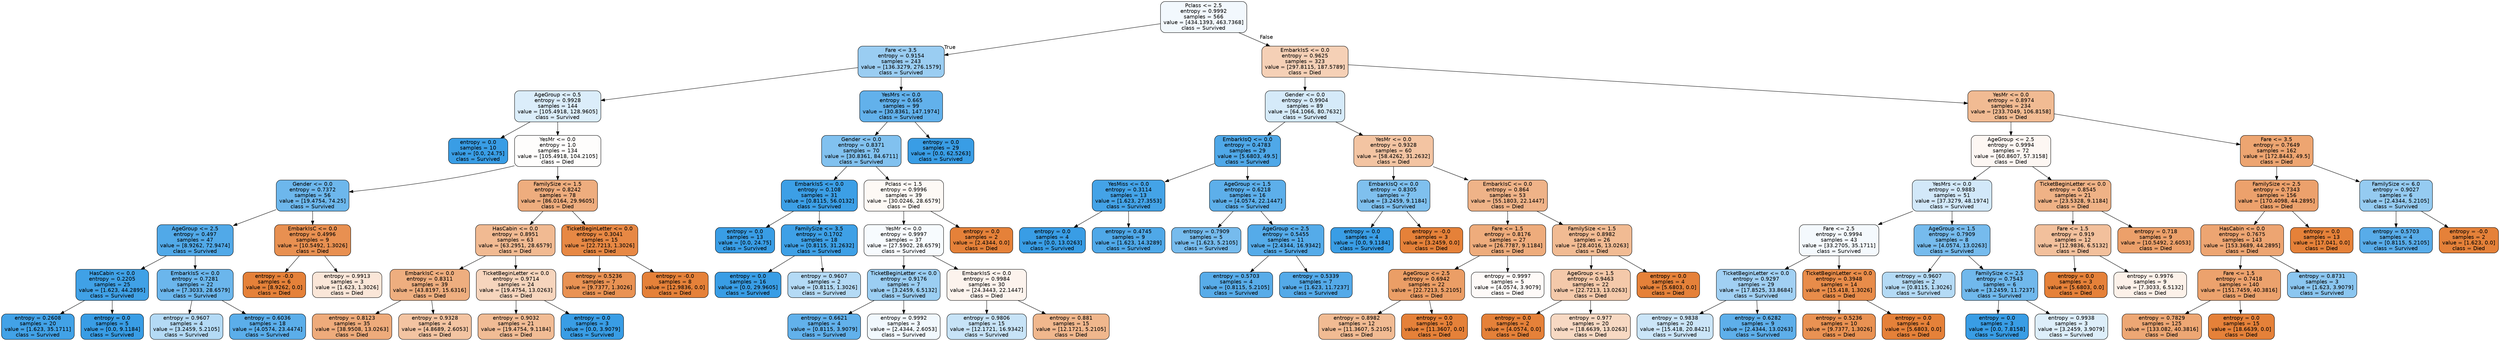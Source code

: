 digraph Tree {
node [shape=box, style="filled, rounded", color="black", fontname=helvetica] ;
edge [fontname=helvetica] ;
0 [label="Pclass <= 2.5\nentropy = 0.9992\nsamples = 566\nvalue = [434.1393, 463.7368]\nclass = Survived", fillcolor="#399de510"] ;
1 [label="Fare <= 3.5\nentropy = 0.9154\nsamples = 243\nvalue = [136.3279, 276.1579]\nclass = Survived", fillcolor="#399de581"] ;
0 -> 1 [labeldistance=2.5, labelangle=45, headlabel="True"] ;
2 [label="AgeGroup <= 0.5\nentropy = 0.9928\nsamples = 144\nvalue = [105.4918, 128.9605]\nclass = Survived", fillcolor="#399de52e"] ;
1 -> 2 ;
3 [label="entropy = 0.0\nsamples = 10\nvalue = [0.0, 24.75]\nclass = Survived", fillcolor="#399de5ff"] ;
2 -> 3 ;
4 [label="YesMr <= 0.0\nentropy = 1.0\nsamples = 134\nvalue = [105.4918, 104.2105]\nclass = Died", fillcolor="#e5813903"] ;
2 -> 4 ;
5 [label="Gender <= 0.0\nentropy = 0.7372\nsamples = 56\nvalue = [19.4754, 74.25]\nclass = Survived", fillcolor="#399de5bc"] ;
4 -> 5 ;
6 [label="AgeGroup <= 2.5\nentropy = 0.497\nsamples = 47\nvalue = [8.9262, 72.9474]\nclass = Survived", fillcolor="#399de5e0"] ;
5 -> 6 ;
7 [label="HasCabin <= 0.0\nentropy = 0.2205\nsamples = 25\nvalue = [1.623, 44.2895]\nclass = Survived", fillcolor="#399de5f6"] ;
6 -> 7 ;
8 [label="entropy = 0.2608\nsamples = 20\nvalue = [1.623, 35.1711]\nclass = Survived", fillcolor="#399de5f3"] ;
7 -> 8 ;
9 [label="entropy = 0.0\nsamples = 5\nvalue = [0.0, 9.1184]\nclass = Survived", fillcolor="#399de5ff"] ;
7 -> 9 ;
10 [label="EmbarkIsS <= 0.0\nentropy = 0.7281\nsamples = 22\nvalue = [7.3033, 28.6579]\nclass = Survived", fillcolor="#399de5be"] ;
6 -> 10 ;
11 [label="entropy = 0.9607\nsamples = 4\nvalue = [3.2459, 5.2105]\nclass = Survived", fillcolor="#399de560"] ;
10 -> 11 ;
12 [label="entropy = 0.6036\nsamples = 18\nvalue = [4.0574, 23.4474]\nclass = Survived", fillcolor="#399de5d3"] ;
10 -> 12 ;
13 [label="EmbarkIsC <= 0.0\nentropy = 0.4996\nsamples = 9\nvalue = [10.5492, 1.3026]\nclass = Died", fillcolor="#e58139e0"] ;
5 -> 13 ;
14 [label="entropy = -0.0\nsamples = 6\nvalue = [8.9262, 0.0]\nclass = Died", fillcolor="#e58139ff"] ;
13 -> 14 ;
15 [label="entropy = 0.9913\nsamples = 3\nvalue = [1.623, 1.3026]\nclass = Died", fillcolor="#e5813932"] ;
13 -> 15 ;
16 [label="FamilySize <= 1.5\nentropy = 0.8242\nsamples = 78\nvalue = [86.0164, 29.9605]\nclass = Died", fillcolor="#e58139a6"] ;
4 -> 16 ;
17 [label="HasCabin <= 0.0\nentropy = 0.8951\nsamples = 63\nvalue = [63.2951, 28.6579]\nclass = Died", fillcolor="#e581398c"] ;
16 -> 17 ;
18 [label="EmbarkIsC <= 0.0\nentropy = 0.8311\nsamples = 39\nvalue = [43.8197, 15.6316]\nclass = Died", fillcolor="#e58139a4"] ;
17 -> 18 ;
19 [label="entropy = 0.8123\nsamples = 35\nvalue = [38.9508, 13.0263]\nclass = Died", fillcolor="#e58139aa"] ;
18 -> 19 ;
20 [label="entropy = 0.9328\nsamples = 4\nvalue = [4.8689, 2.6053]\nclass = Died", fillcolor="#e5813977"] ;
18 -> 20 ;
21 [label="TicketBeginLetter <= 0.0\nentropy = 0.9714\nsamples = 24\nvalue = [19.4754, 13.0263]\nclass = Died", fillcolor="#e5813954"] ;
17 -> 21 ;
22 [label="entropy = 0.9032\nsamples = 21\nvalue = [19.4754, 9.1184]\nclass = Died", fillcolor="#e5813988"] ;
21 -> 22 ;
23 [label="entropy = 0.0\nsamples = 3\nvalue = [0.0, 3.9079]\nclass = Survived", fillcolor="#399de5ff"] ;
21 -> 23 ;
24 [label="TicketBeginLetter <= 0.0\nentropy = 0.3041\nsamples = 15\nvalue = [22.7213, 1.3026]\nclass = Died", fillcolor="#e58139f0"] ;
16 -> 24 ;
25 [label="entropy = 0.5236\nsamples = 7\nvalue = [9.7377, 1.3026]\nclass = Died", fillcolor="#e58139dd"] ;
24 -> 25 ;
26 [label="entropy = -0.0\nsamples = 8\nvalue = [12.9836, 0.0]\nclass = Died", fillcolor="#e58139ff"] ;
24 -> 26 ;
27 [label="YesMrs <= 0.0\nentropy = 0.665\nsamples = 99\nvalue = [30.8361, 147.1974]\nclass = Survived", fillcolor="#399de5ca"] ;
1 -> 27 ;
28 [label="Gender <= 0.0\nentropy = 0.8371\nsamples = 70\nvalue = [30.8361, 84.6711]\nclass = Survived", fillcolor="#399de5a2"] ;
27 -> 28 ;
29 [label="EmbarkIsS <= 0.0\nentropy = 0.108\nsamples = 31\nvalue = [0.8115, 56.0132]\nclass = Survived", fillcolor="#399de5fb"] ;
28 -> 29 ;
30 [label="entropy = 0.0\nsamples = 13\nvalue = [0.0, 24.75]\nclass = Survived", fillcolor="#399de5ff"] ;
29 -> 30 ;
31 [label="FamilySize <= 3.5\nentropy = 0.1702\nsamples = 18\nvalue = [0.8115, 31.2632]\nclass = Survived", fillcolor="#399de5f8"] ;
29 -> 31 ;
32 [label="entropy = 0.0\nsamples = 16\nvalue = [0.0, 29.9605]\nclass = Survived", fillcolor="#399de5ff"] ;
31 -> 32 ;
33 [label="entropy = 0.9607\nsamples = 2\nvalue = [0.8115, 1.3026]\nclass = Survived", fillcolor="#399de560"] ;
31 -> 33 ;
34 [label="Pclass <= 1.5\nentropy = 0.9996\nsamples = 39\nvalue = [30.0246, 28.6579]\nclass = Died", fillcolor="#e581390c"] ;
28 -> 34 ;
35 [label="YesMr <= 0.0\nentropy = 0.9997\nsamples = 37\nvalue = [27.5902, 28.6579]\nclass = Survived", fillcolor="#399de50a"] ;
34 -> 35 ;
36 [label="TicketBeginLetter <= 0.0\nentropy = 0.9176\nsamples = 7\nvalue = [3.2459, 6.5132]\nclass = Survived", fillcolor="#399de580"] ;
35 -> 36 ;
37 [label="entropy = 0.6621\nsamples = 4\nvalue = [0.8115, 3.9079]\nclass = Survived", fillcolor="#399de5ca"] ;
36 -> 37 ;
38 [label="entropy = 0.9992\nsamples = 3\nvalue = [2.4344, 2.6053]\nclass = Survived", fillcolor="#399de511"] ;
36 -> 38 ;
39 [label="EmbarkIsS <= 0.0\nentropy = 0.9984\nsamples = 30\nvalue = [24.3443, 22.1447]\nclass = Died", fillcolor="#e5813917"] ;
35 -> 39 ;
40 [label="entropy = 0.9806\nsamples = 15\nvalue = [12.1721, 16.9342]\nclass = Survived", fillcolor="#399de548"] ;
39 -> 40 ;
41 [label="entropy = 0.881\nsamples = 15\nvalue = [12.1721, 5.2105]\nclass = Died", fillcolor="#e5813992"] ;
39 -> 41 ;
42 [label="entropy = 0.0\nsamples = 2\nvalue = [2.4344, 0.0]\nclass = Died", fillcolor="#e58139ff"] ;
34 -> 42 ;
43 [label="entropy = 0.0\nsamples = 29\nvalue = [0.0, 62.5263]\nclass = Survived", fillcolor="#399de5ff"] ;
27 -> 43 ;
44 [label="EmbarkIsS <= 0.0\nentropy = 0.9625\nsamples = 323\nvalue = [297.8115, 187.5789]\nclass = Died", fillcolor="#e581395e"] ;
0 -> 44 [labeldistance=2.5, labelangle=-45, headlabel="False"] ;
45 [label="Gender <= 0.0\nentropy = 0.9904\nsamples = 89\nvalue = [64.1066, 80.7632]\nclass = Survived", fillcolor="#399de535"] ;
44 -> 45 ;
46 [label="EmbarkIsQ <= 0.0\nentropy = 0.4783\nsamples = 29\nvalue = [5.6803, 49.5]\nclass = Survived", fillcolor="#399de5e2"] ;
45 -> 46 ;
47 [label="YesMiss <= 0.0\nentropy = 0.3114\nsamples = 13\nvalue = [1.623, 27.3553]\nclass = Survived", fillcolor="#399de5f0"] ;
46 -> 47 ;
48 [label="entropy = 0.0\nsamples = 4\nvalue = [0.0, 13.0263]\nclass = Survived", fillcolor="#399de5ff"] ;
47 -> 48 ;
49 [label="entropy = 0.4745\nsamples = 9\nvalue = [1.623, 14.3289]\nclass = Survived", fillcolor="#399de5e2"] ;
47 -> 49 ;
50 [label="AgeGroup <= 1.5\nentropy = 0.6218\nsamples = 16\nvalue = [4.0574, 22.1447]\nclass = Survived", fillcolor="#399de5d0"] ;
46 -> 50 ;
51 [label="entropy = 0.7909\nsamples = 5\nvalue = [1.623, 5.2105]\nclass = Survived", fillcolor="#399de5b0"] ;
50 -> 51 ;
52 [label="AgeGroup <= 2.5\nentropy = 0.5455\nsamples = 11\nvalue = [2.4344, 16.9342]\nclass = Survived", fillcolor="#399de5da"] ;
50 -> 52 ;
53 [label="entropy = 0.5703\nsamples = 4\nvalue = [0.8115, 5.2105]\nclass = Survived", fillcolor="#399de5d7"] ;
52 -> 53 ;
54 [label="entropy = 0.5339\nsamples = 7\nvalue = [1.623, 11.7237]\nclass = Survived", fillcolor="#399de5dc"] ;
52 -> 54 ;
55 [label="YesMr <= 0.0\nentropy = 0.9328\nsamples = 60\nvalue = [58.4262, 31.2632]\nclass = Died", fillcolor="#e5813977"] ;
45 -> 55 ;
56 [label="EmbarkIsQ <= 0.0\nentropy = 0.8305\nsamples = 7\nvalue = [3.2459, 9.1184]\nclass = Survived", fillcolor="#399de5a4"] ;
55 -> 56 ;
57 [label="entropy = 0.0\nsamples = 4\nvalue = [0.0, 9.1184]\nclass = Survived", fillcolor="#399de5ff"] ;
56 -> 57 ;
58 [label="entropy = -0.0\nsamples = 3\nvalue = [3.2459, 0.0]\nclass = Died", fillcolor="#e58139ff"] ;
56 -> 58 ;
59 [label="EmbarkIsC <= 0.0\nentropy = 0.864\nsamples = 53\nvalue = [55.1803, 22.1447]\nclass = Died", fillcolor="#e5813999"] ;
55 -> 59 ;
60 [label="Fare <= 1.5\nentropy = 0.8176\nsamples = 27\nvalue = [26.7787, 9.1184]\nclass = Died", fillcolor="#e58139a8"] ;
59 -> 60 ;
61 [label="AgeGroup <= 2.5\nentropy = 0.6942\nsamples = 22\nvalue = [22.7213, 5.2105]\nclass = Died", fillcolor="#e58139c5"] ;
60 -> 61 ;
62 [label="entropy = 0.8982\nsamples = 12\nvalue = [11.3607, 5.2105]\nclass = Died", fillcolor="#e581398a"] ;
61 -> 62 ;
63 [label="entropy = 0.0\nsamples = 10\nvalue = [11.3607, 0.0]\nclass = Died", fillcolor="#e58139ff"] ;
61 -> 63 ;
64 [label="entropy = 0.9997\nsamples = 5\nvalue = [4.0574, 3.9079]\nclass = Died", fillcolor="#e5813909"] ;
60 -> 64 ;
65 [label="FamilySize <= 1.5\nentropy = 0.8982\nsamples = 26\nvalue = [28.4016, 13.0263]\nclass = Died", fillcolor="#e581398a"] ;
59 -> 65 ;
66 [label="AgeGroup <= 1.5\nentropy = 0.9463\nsamples = 22\nvalue = [22.7213, 13.0263]\nclass = Died", fillcolor="#e581396d"] ;
65 -> 66 ;
67 [label="entropy = 0.0\nsamples = 2\nvalue = [4.0574, 0.0]\nclass = Died", fillcolor="#e58139ff"] ;
66 -> 67 ;
68 [label="entropy = 0.977\nsamples = 20\nvalue = [18.6639, 13.0263]\nclass = Died", fillcolor="#e581394d"] ;
66 -> 68 ;
69 [label="entropy = 0.0\nsamples = 4\nvalue = [5.6803, 0.0]\nclass = Died", fillcolor="#e58139ff"] ;
65 -> 69 ;
70 [label="YesMr <= 0.0\nentropy = 0.8974\nsamples = 234\nvalue = [233.7049, 106.8158]\nclass = Died", fillcolor="#e581398a"] ;
44 -> 70 ;
71 [label="AgeGroup <= 2.5\nentropy = 0.9994\nsamples = 72\nvalue = [60.8607, 57.3158]\nclass = Died", fillcolor="#e581390f"] ;
70 -> 71 ;
72 [label="YesMrs <= 0.0\nentropy = 0.9883\nsamples = 51\nvalue = [37.3279, 48.1974]\nclass = Survived", fillcolor="#399de53a"] ;
71 -> 72 ;
73 [label="Fare <= 2.5\nentropy = 0.9994\nsamples = 43\nvalue = [33.2705, 35.1711]\nclass = Survived", fillcolor="#399de50e"] ;
72 -> 73 ;
74 [label="TicketBeginLetter <= 0.0\nentropy = 0.9297\nsamples = 29\nvalue = [17.8525, 33.8684]\nclass = Survived", fillcolor="#399de579"] ;
73 -> 74 ;
75 [label="entropy = 0.9838\nsamples = 20\nvalue = [15.418, 20.8421]\nclass = Survived", fillcolor="#399de542"] ;
74 -> 75 ;
76 [label="entropy = 0.6282\nsamples = 9\nvalue = [2.4344, 13.0263]\nclass = Survived", fillcolor="#399de5cf"] ;
74 -> 76 ;
77 [label="TicketBeginLetter <= 0.0\nentropy = 0.3948\nsamples = 14\nvalue = [15.418, 1.3026]\nclass = Died", fillcolor="#e58139e9"] ;
73 -> 77 ;
78 [label="entropy = 0.5236\nsamples = 10\nvalue = [9.7377, 1.3026]\nclass = Died", fillcolor="#e58139dd"] ;
77 -> 78 ;
79 [label="entropy = 0.0\nsamples = 4\nvalue = [5.6803, 0.0]\nclass = Died", fillcolor="#e58139ff"] ;
77 -> 79 ;
80 [label="AgeGroup <= 1.5\nentropy = 0.7909\nsamples = 8\nvalue = [4.0574, 13.0263]\nclass = Survived", fillcolor="#399de5b0"] ;
72 -> 80 ;
81 [label="entropy = 0.9607\nsamples = 2\nvalue = [0.8115, 1.3026]\nclass = Survived", fillcolor="#399de560"] ;
80 -> 81 ;
82 [label="FamilySize <= 2.5\nentropy = 0.7543\nsamples = 6\nvalue = [3.2459, 11.7237]\nclass = Survived", fillcolor="#399de5b8"] ;
80 -> 82 ;
83 [label="entropy = 0.0\nsamples = 3\nvalue = [0.0, 7.8158]\nclass = Survived", fillcolor="#399de5ff"] ;
82 -> 83 ;
84 [label="entropy = 0.9938\nsamples = 3\nvalue = [3.2459, 3.9079]\nclass = Survived", fillcolor="#399de52b"] ;
82 -> 84 ;
85 [label="TicketBeginLetter <= 0.0\nentropy = 0.8545\nsamples = 21\nvalue = [23.5328, 9.1184]\nclass = Died", fillcolor="#e581399c"] ;
71 -> 85 ;
86 [label="Fare <= 1.5\nentropy = 0.919\nsamples = 12\nvalue = [12.9836, 6.5132]\nclass = Died", fillcolor="#e581397f"] ;
85 -> 86 ;
87 [label="entropy = 0.0\nsamples = 3\nvalue = [5.6803, 0.0]\nclass = Died", fillcolor="#e58139ff"] ;
86 -> 87 ;
88 [label="entropy = 0.9976\nsamples = 9\nvalue = [7.3033, 6.5132]\nclass = Died", fillcolor="#e581391c"] ;
86 -> 88 ;
89 [label="entropy = 0.718\nsamples = 9\nvalue = [10.5492, 2.6053]\nclass = Died", fillcolor="#e58139c0"] ;
85 -> 89 ;
90 [label="Fare <= 3.5\nentropy = 0.7649\nsamples = 162\nvalue = [172.8443, 49.5]\nclass = Died", fillcolor="#e58139b6"] ;
70 -> 90 ;
91 [label="FamilySize <= 2.5\nentropy = 0.7343\nsamples = 156\nvalue = [170.4098, 44.2895]\nclass = Died", fillcolor="#e58139bd"] ;
90 -> 91 ;
92 [label="HasCabin <= 0.0\nentropy = 0.7675\nsamples = 143\nvalue = [153.3689, 44.2895]\nclass = Died", fillcolor="#e58139b5"] ;
91 -> 92 ;
93 [label="Fare <= 1.5\nentropy = 0.7418\nsamples = 140\nvalue = [151.7459, 40.3816]\nclass = Died", fillcolor="#e58139bb"] ;
92 -> 93 ;
94 [label="entropy = 0.7829\nsamples = 125\nvalue = [133.082, 40.3816]\nclass = Died", fillcolor="#e58139b2"] ;
93 -> 94 ;
95 [label="entropy = 0.0\nsamples = 15\nvalue = [18.6639, 0.0]\nclass = Died", fillcolor="#e58139ff"] ;
93 -> 95 ;
96 [label="entropy = 0.8731\nsamples = 3\nvalue = [1.623, 3.9079]\nclass = Survived", fillcolor="#399de595"] ;
92 -> 96 ;
97 [label="entropy = 0.0\nsamples = 13\nvalue = [17.041, 0.0]\nclass = Died", fillcolor="#e58139ff"] ;
91 -> 97 ;
98 [label="FamilySize <= 6.0\nentropy = 0.9027\nsamples = 6\nvalue = [2.4344, 5.2105]\nclass = Survived", fillcolor="#399de588"] ;
90 -> 98 ;
99 [label="entropy = 0.5703\nsamples = 4\nvalue = [0.8115, 5.2105]\nclass = Survived", fillcolor="#399de5d7"] ;
98 -> 99 ;
100 [label="entropy = -0.0\nsamples = 2\nvalue = [1.623, 0.0]\nclass = Died", fillcolor="#e58139ff"] ;
98 -> 100 ;
}